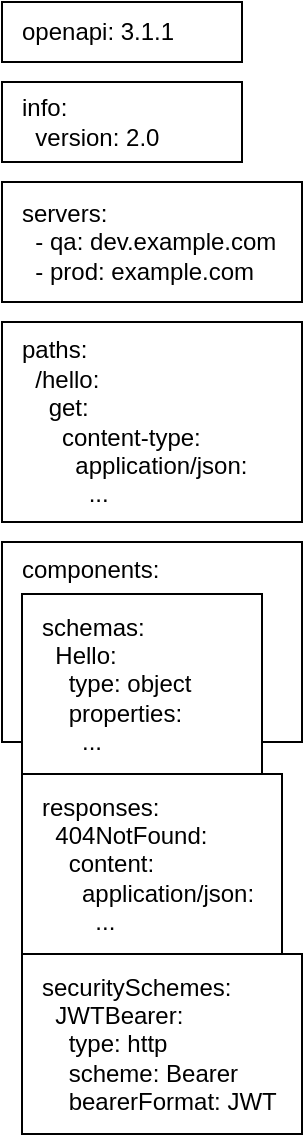 <mxfile version="24.9.0">
  <diagram name="8.1" id="ffCHaswGIi7hMNkYAQfV">
    <mxGraphModel dx="677" dy="401" grid="1" gridSize="10" guides="1" tooltips="1" connect="1" arrows="1" fold="1" page="1" pageScale="1" pageWidth="850" pageHeight="1100" math="0" shadow="0">
      <root>
        <mxCell id="0" />
        <mxCell id="1" parent="0" />
        <mxCell id="LZzv59fOSkoasHGqFkXJ-1" value="openapi: 3.1.1" style="rounded=0;whiteSpace=wrap;html=1;align=left;spacing=10;" vertex="1" parent="1">
          <mxGeometry x="200" y="130" width="120" height="30" as="geometry" />
        </mxCell>
        <mxCell id="LZzv59fOSkoasHGqFkXJ-2" value="info:&lt;div&gt;&amp;nbsp; version: 2.0&lt;/div&gt;" style="rounded=0;whiteSpace=wrap;html=1;align=left;spacing=10;" vertex="1" parent="1">
          <mxGeometry x="200" y="170" width="120" height="40" as="geometry" />
        </mxCell>
        <mxCell id="LZzv59fOSkoasHGqFkXJ-3" value="servers:&lt;div&gt;&amp;nbsp; - qa: dev.example.com&lt;/div&gt;&lt;div&gt;&amp;nbsp; - prod: example.com&lt;/div&gt;" style="rounded=0;whiteSpace=wrap;html=1;align=left;spacing=10;" vertex="1" parent="1">
          <mxGeometry x="200" y="220" width="150" height="60" as="geometry" />
        </mxCell>
        <mxCell id="LZzv59fOSkoasHGqFkXJ-4" value="paths:&lt;div&gt;&amp;nbsp; /hello:&lt;/div&gt;&lt;div&gt;&amp;nbsp; &amp;nbsp; get:&lt;/div&gt;&lt;div&gt;&amp;nbsp; &amp;nbsp; &amp;nbsp; content-type:&lt;/div&gt;&lt;div&gt;&amp;nbsp; &amp;nbsp; &amp;nbsp; &amp;nbsp; application/json:&lt;/div&gt;&lt;div&gt;&amp;nbsp; &amp;nbsp; &amp;nbsp; &amp;nbsp; &amp;nbsp; ...&lt;/div&gt;" style="rounded=0;whiteSpace=wrap;html=1;align=left;spacing=10;" vertex="1" parent="1">
          <mxGeometry x="200" y="290" width="150" height="100" as="geometry" />
        </mxCell>
        <mxCell id="LZzv59fOSkoasHGqFkXJ-6" value="components:&lt;div&gt;&lt;br&gt;&lt;/div&gt;&lt;div&gt;&lt;br&gt;&lt;/div&gt;&lt;div&gt;&lt;br&gt;&lt;/div&gt;&lt;div&gt;&lt;br&gt;&lt;/div&gt;&lt;div&gt;&lt;br&gt;&lt;/div&gt;" style="rounded=0;whiteSpace=wrap;html=1;align=left;spacing=10;" vertex="1" parent="1">
          <mxGeometry x="200" y="400" width="150" height="100" as="geometry" />
        </mxCell>
        <mxCell id="LZzv59fOSkoasHGqFkXJ-8" value="&lt;div style=&quot;forced-color-adjust: none;&quot;&gt;schemas:&lt;/div&gt;&lt;div style=&quot;forced-color-adjust: none;&quot;&gt;&amp;nbsp; Hello:&lt;/div&gt;&lt;div style=&quot;forced-color-adjust: none;&quot;&gt;&amp;nbsp; &amp;nbsp; type: object&lt;/div&gt;&lt;div style=&quot;forced-color-adjust: none;&quot;&gt;&amp;nbsp; &amp;nbsp; properties:&lt;/div&gt;&lt;div style=&quot;forced-color-adjust: none;&quot;&gt;&amp;nbsp; &amp;nbsp; &amp;nbsp; ...&lt;/div&gt;" style="rounded=0;whiteSpace=wrap;html=1;spacing=10;align=left;" vertex="1" parent="1">
          <mxGeometry x="210" y="426" width="120" height="90" as="geometry" />
        </mxCell>
        <mxCell id="LZzv59fOSkoasHGqFkXJ-10" value="&lt;div style=&quot;forced-color-adjust: none;&quot;&gt;responses:&lt;/div&gt;&lt;div style=&quot;forced-color-adjust: none;&quot;&gt;&amp;nbsp; 404NotFound:&lt;/div&gt;&lt;div style=&quot;forced-color-adjust: none;&quot;&gt;&amp;nbsp; &amp;nbsp; content:&lt;/div&gt;&lt;div style=&quot;forced-color-adjust: none;&quot;&gt;&amp;nbsp; &amp;nbsp; &amp;nbsp; application/json:&lt;/div&gt;&lt;div style=&quot;forced-color-adjust: none;&quot;&gt;&amp;nbsp; &amp;nbsp; &amp;nbsp; &amp;nbsp; ...&lt;/div&gt;" style="rounded=0;whiteSpace=wrap;html=1;spacing=10;align=left;" vertex="1" parent="1">
          <mxGeometry x="210" y="516" width="130" height="90" as="geometry" />
        </mxCell>
        <mxCell id="LZzv59fOSkoasHGqFkXJ-11" value="&lt;div style=&quot;forced-color-adjust: none;&quot;&gt;securitySchemes:&lt;/div&gt;&lt;div style=&quot;forced-color-adjust: none;&quot;&gt;&amp;nbsp; JWTBearer:&lt;/div&gt;&lt;div style=&quot;forced-color-adjust: none;&quot;&gt;&amp;nbsp; &amp;nbsp; type: http&lt;/div&gt;&lt;div style=&quot;forced-color-adjust: none;&quot;&gt;&amp;nbsp; &amp;nbsp; scheme: Bearer&lt;/div&gt;&lt;div style=&quot;forced-color-adjust: none;&quot;&gt;&amp;nbsp; &amp;nbsp; bearerFormat: JWT&lt;/div&gt;" style="rounded=0;whiteSpace=wrap;html=1;spacing=10;align=left;" vertex="1" parent="1">
          <mxGeometry x="210" y="606" width="140" height="90" as="geometry" />
        </mxCell>
      </root>
    </mxGraphModel>
  </diagram>
</mxfile>
